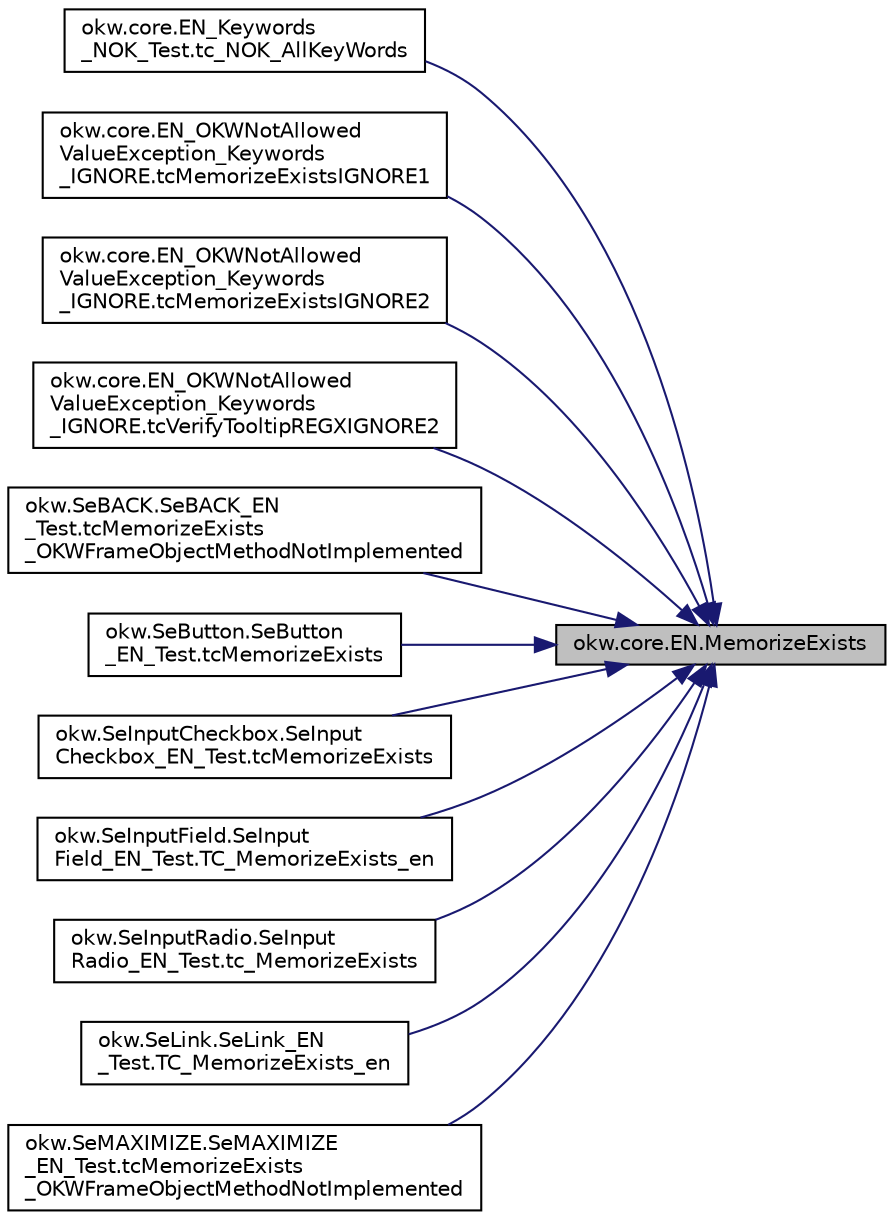digraph "okw.core.EN.MemorizeExists"
{
 // INTERACTIVE_SVG=YES
 // LATEX_PDF_SIZE
  edge [fontname="Helvetica",fontsize="10",labelfontname="Helvetica",labelfontsize="10"];
  node [fontname="Helvetica",fontsize="10",shape=record];
  rankdir="RL";
  Node1130 [label="okw.core.EN.MemorizeExists",height=0.2,width=0.4,color="black", fillcolor="grey75", style="filled", fontcolor="black",tooltip="Merkt sich den aktuell existierenden Zustand des Objekts."];
  Node1130 -> Node1131 [dir="back",color="midnightblue",fontsize="10",style="solid",fontname="Helvetica"];
  Node1131 [label="okw.core.EN_Keywords\l_NOK_Test.tc_NOK_AllKeyWords",height=0.2,width=0.4,color="black", fillcolor="white", style="filled",URL="$classokw_1_1core_1_1_e_n___keywords___n_o_k___test.html#a81a960a2341dfb0e27da7871291c84dc",tooltip="Prüft methoden aufruf für einen einfachen Click."];
  Node1130 -> Node1132 [dir="back",color="midnightblue",fontsize="10",style="solid",fontname="Helvetica"];
  Node1132 [label="okw.core.EN_OKWNotAllowed\lValueException_Keywords\l_IGNORE.tcMemorizeExistsIGNORE1",height=0.2,width=0.4,color="black", fillcolor="white", style="filled",URL="$classokw_1_1core_1_1_e_n___o_k_w_not_allowed_value_exception___keywords___i_g_n_o_r_e.html#a2d5e744cebcad10df3e1f28a5162e35c",tooltip="Prüft ob \"${IGNORE} \" die Ausnahme okw.exceptions.OKWNotAllowedValueException auslöst."];
  Node1130 -> Node1133 [dir="back",color="midnightblue",fontsize="10",style="solid",fontname="Helvetica"];
  Node1133 [label="okw.core.EN_OKWNotAllowed\lValueException_Keywords\l_IGNORE.tcMemorizeExistsIGNORE2",height=0.2,width=0.4,color="black", fillcolor="white", style="filled",URL="$classokw_1_1core_1_1_e_n___o_k_w_not_allowed_value_exception___keywords___i_g_n_o_r_e.html#af21c77e154bcd9e77b13bcf568e92060",tooltip="Prüft ob \"\"${IGNORE}${TCN}\" die Ausnahme okw.exceptions.OKWNotAllowedValueException auslöst."];
  Node1130 -> Node1134 [dir="back",color="midnightblue",fontsize="10",style="solid",fontname="Helvetica"];
  Node1134 [label="okw.core.EN_OKWNotAllowed\lValueException_Keywords\l_IGNORE.tcVerifyTooltipREGXIGNORE2",height=0.2,width=0.4,color="black", fillcolor="white", style="filled",URL="$classokw_1_1core_1_1_e_n___o_k_w_not_allowed_value_exception___keywords___i_g_n_o_r_e.html#a90c645249c15192fc5dca1370bb1307e",tooltip="Prüft ob \"\"${IGNORE}${TCN}\" die Ausnahme okw.exceptions.OKWNotAllowedValueException auslöst."];
  Node1130 -> Node1135 [dir="back",color="midnightblue",fontsize="10",style="solid",fontname="Helvetica"];
  Node1135 [label="okw.SeBACK.SeBACK_EN\l_Test.tcMemorizeExists\l_OKWFrameObjectMethodNotImplemented",height=0.2,width=0.4,color="black", fillcolor="white", style="filled",URL="$classokw_1_1_se_b_a_c_k_1_1_se_b_a_c_k___e_n___test.html#a216f20ac0d64b78675a285836ee8449a",tooltip="Testet das Schlüsselwort MemorizeExists( FN, Val ) eines SeBACK Prüfen."];
  Node1130 -> Node1136 [dir="back",color="midnightblue",fontsize="10",style="solid",fontname="Helvetica"];
  Node1136 [label="okw.SeButton.SeButton\l_EN_Test.tcMemorizeExists",height=0.2,width=0.4,color="black", fillcolor="white", style="filled",URL="$classokw_1_1_se_button_1_1_se_button___e_n___test.html#a20800e29ef36853176b5c9967a8b161b",tooltip="Test des Schlüsselwortes MemorizeExists für den GUI-Adapter SeButton."];
  Node1130 -> Node1137 [dir="back",color="midnightblue",fontsize="10",style="solid",fontname="Helvetica"];
  Node1137 [label="okw.SeInputCheckbox.SeInput\lCheckbox_EN_Test.tcMemorizeExists",height=0.2,width=0.4,color="black", fillcolor="white", style="filled",URL="$classokw_1_1_se_input_checkbox_1_1_se_input_checkbox___e_n___test.html#ad65d7242329916eba19b5ee13e6e96b6",tooltip="Logget ob ein vorhandenes objekt existiert."];
  Node1130 -> Node1138 [dir="back",color="midnightblue",fontsize="10",style="solid",fontname="Helvetica"];
  Node1138 [label="okw.SeInputField.SeInput\lField_EN_Test.TC_MemorizeExists_en",height=0.2,width=0.4,color="black", fillcolor="white", style="filled",URL="$classokw_1_1_se_input_field_1_1_se_input_field___e_n___test.html#a2a649957e3eb7b2a00fae75dd386ff6b",tooltip="Teste das Schlüsselwort MemorizeExists( FN, MemKey ) eines SeInputText Prüfen."];
  Node1130 -> Node1139 [dir="back",color="midnightblue",fontsize="10",style="solid",fontname="Helvetica"];
  Node1139 [label="okw.SeInputRadio.SeInput\lRadio_EN_Test.tc_MemorizeExists",height=0.2,width=0.4,color="black", fillcolor="white", style="filled",URL="$classokw_1_1_se_input_radio_1_1_se_input_radio___e_n___test.html#a4088c6ed9fe447694f55b854d4e26e7b",tooltip="Test des Schlüsselwortes MemorizeExists für den GUI-Adapter SeInputRadio."];
  Node1130 -> Node1140 [dir="back",color="midnightblue",fontsize="10",style="solid",fontname="Helvetica"];
  Node1140 [label="okw.SeLink.SeLink_EN\l_Test.TC_MemorizeExists_en",height=0.2,width=0.4,color="black", fillcolor="white", style="filled",URL="$classokw_1_1_se_link_1_1_se_link___e_n___test.html#ad01a36c9b258f69ec17ebba1b0f85eac",tooltip="Prüft die Methode SeLink.MemorizeToolTip."];
  Node1130 -> Node1141 [dir="back",color="midnightblue",fontsize="10",style="solid",fontname="Helvetica"];
  Node1141 [label="okw.SeMAXIMIZE.SeMAXIMIZE\l_EN_Test.tcMemorizeExists\l_OKWFrameObjectMethodNotImplemented",height=0.2,width=0.4,color="black", fillcolor="white", style="filled",URL="$classokw_1_1_se_m_a_x_i_m_i_z_e_1_1_se_m_a_x_i_m_i_z_e___e_n___test.html#a8f628d8a0b5dc48364458121ed12d463",tooltip="Testet das Schlüsselwort MemorizeExists( FN, Val ) eines SeMAXIMIZE Prüfen."];
}
